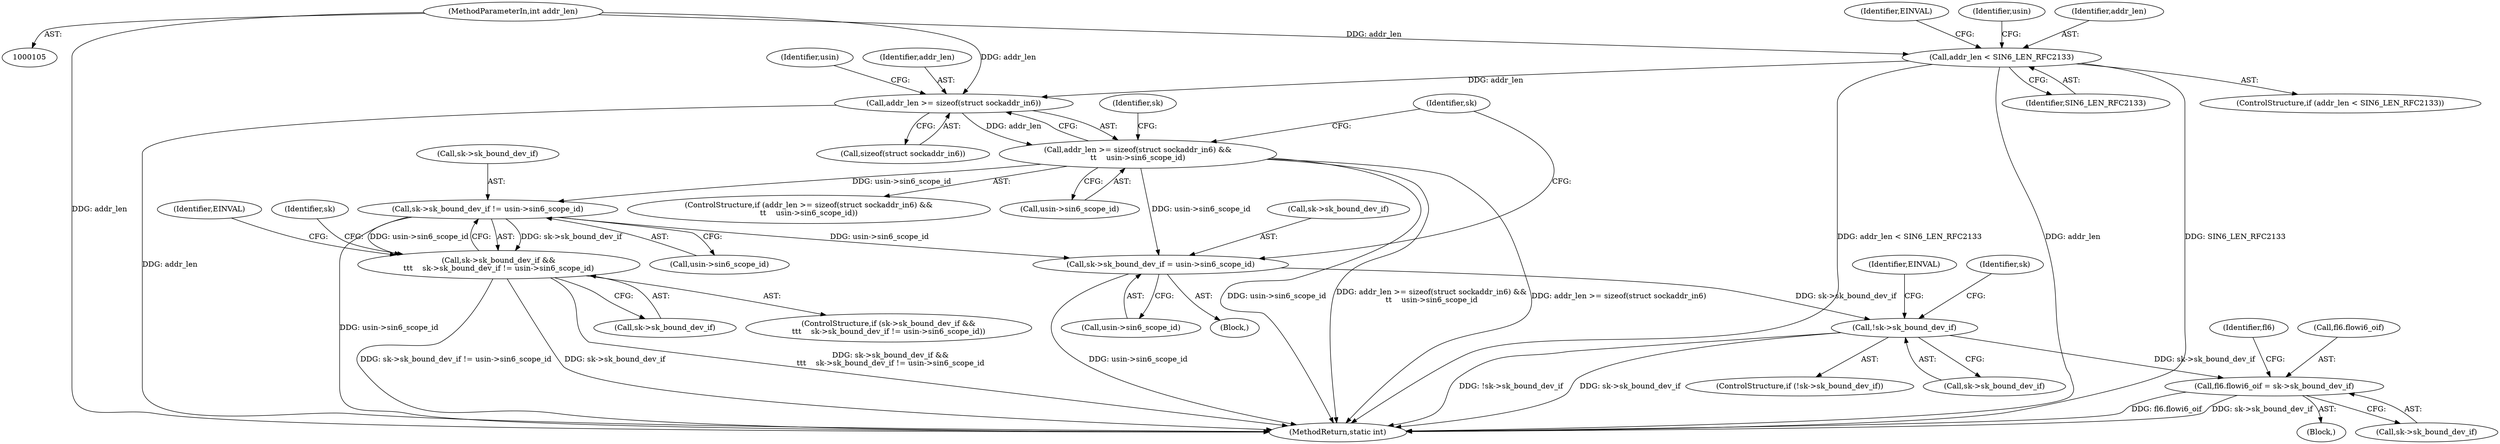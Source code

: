 digraph "0_linux_45f6fad84cc305103b28d73482b344d7f5b76f39@API" {
"1000251" [label="(Call,addr_len >= sizeof(struct sockaddr_in6))"];
"1000152" [label="(Call,addr_len < SIN6_LEN_RFC2133)"];
"1000108" [label="(MethodParameterIn,int addr_len)"];
"1000250" [label="(Call,addr_len >= sizeof(struct sockaddr_in6) &&\n\t\t    usin->sin6_scope_id)"];
"1000264" [label="(Call,sk->sk_bound_dev_if != usin->sin6_scope_id)"];
"1000260" [label="(Call,sk->sk_bound_dev_if &&\n\t\t\t    sk->sk_bound_dev_if != usin->sin6_scope_id)"];
"1000274" [label="(Call,sk->sk_bound_dev_if = usin->sin6_scope_id)"];
"1000282" [label="(Call,!sk->sk_bound_dev_if)"];
"1000435" [label="(Call,fl6.flowi6_oif = sk->sk_bound_dev_if)"];
"1000108" [label="(MethodParameterIn,int addr_len)"];
"1000249" [label="(ControlStructure,if (addr_len >= sizeof(struct sockaddr_in6) &&\n\t\t    usin->sin6_scope_id))"];
"1000268" [label="(Call,usin->sin6_scope_id)"];
"1000265" [label="(Call,sk->sk_bound_dev_if)"];
"1000109" [label="(Block,)"];
"1000274" [label="(Call,sk->sk_bound_dev_if = usin->sin6_scope_id)"];
"1000283" [label="(Call,sk->sk_bound_dev_if)"];
"1000439" [label="(Call,sk->sk_bound_dev_if)"];
"1000291" [label="(Identifier,sk)"];
"1000151" [label="(ControlStructure,if (addr_len < SIN6_LEN_RFC2133))"];
"1000157" [label="(Identifier,EINVAL)"];
"1000278" [label="(Call,usin->sin6_scope_id)"];
"1000264" [label="(Call,sk->sk_bound_dev_if != usin->sin6_scope_id)"];
"1000288" [label="(Identifier,EINVAL)"];
"1000251" [label="(Call,addr_len >= sizeof(struct sockaddr_in6))"];
"1000435" [label="(Call,fl6.flowi6_oif = sk->sk_bound_dev_if)"];
"1000275" [label="(Call,sk->sk_bound_dev_if)"];
"1000253" [label="(Call,sizeof(struct sockaddr_in6))"];
"1000256" [label="(Identifier,usin)"];
"1000284" [label="(Identifier,sk)"];
"1000258" [label="(Block,)"];
"1000255" [label="(Call,usin->sin6_scope_id)"];
"1000276" [label="(Identifier,sk)"];
"1000260" [label="(Call,sk->sk_bound_dev_if &&\n\t\t\t    sk->sk_bound_dev_if != usin->sin6_scope_id)"];
"1000262" [label="(Identifier,sk)"];
"1000152" [label="(Call,addr_len < SIN6_LEN_RFC2133)"];
"1000281" [label="(ControlStructure,if (!sk->sk_bound_dev_if))"];
"1000282" [label="(Call,!sk->sk_bound_dev_if)"];
"1000259" [label="(ControlStructure,if (sk->sk_bound_dev_if &&\n\t\t\t    sk->sk_bound_dev_if != usin->sin6_scope_id))"];
"1000161" [label="(Identifier,usin)"];
"1000273" [label="(Identifier,EINVAL)"];
"1000261" [label="(Call,sk->sk_bound_dev_if)"];
"1000252" [label="(Identifier,addr_len)"];
"1000444" [label="(Identifier,fl6)"];
"1000250" [label="(Call,addr_len >= sizeof(struct sockaddr_in6) &&\n\t\t    usin->sin6_scope_id)"];
"1000154" [label="(Identifier,SIN6_LEN_RFC2133)"];
"1000436" [label="(Call,fl6.flowi6_oif)"];
"1000153" [label="(Identifier,addr_len)"];
"1000614" [label="(MethodReturn,static int)"];
"1000251" -> "1000250"  [label="AST: "];
"1000251" -> "1000253"  [label="CFG: "];
"1000252" -> "1000251"  [label="AST: "];
"1000253" -> "1000251"  [label="AST: "];
"1000256" -> "1000251"  [label="CFG: "];
"1000250" -> "1000251"  [label="CFG: "];
"1000251" -> "1000614"  [label="DDG: addr_len"];
"1000251" -> "1000250"  [label="DDG: addr_len"];
"1000152" -> "1000251"  [label="DDG: addr_len"];
"1000108" -> "1000251"  [label="DDG: addr_len"];
"1000152" -> "1000151"  [label="AST: "];
"1000152" -> "1000154"  [label="CFG: "];
"1000153" -> "1000152"  [label="AST: "];
"1000154" -> "1000152"  [label="AST: "];
"1000157" -> "1000152"  [label="CFG: "];
"1000161" -> "1000152"  [label="CFG: "];
"1000152" -> "1000614"  [label="DDG: addr_len < SIN6_LEN_RFC2133"];
"1000152" -> "1000614"  [label="DDG: addr_len"];
"1000152" -> "1000614"  [label="DDG: SIN6_LEN_RFC2133"];
"1000108" -> "1000152"  [label="DDG: addr_len"];
"1000108" -> "1000105"  [label="AST: "];
"1000108" -> "1000614"  [label="DDG: addr_len"];
"1000250" -> "1000249"  [label="AST: "];
"1000250" -> "1000255"  [label="CFG: "];
"1000255" -> "1000250"  [label="AST: "];
"1000262" -> "1000250"  [label="CFG: "];
"1000284" -> "1000250"  [label="CFG: "];
"1000250" -> "1000614"  [label="DDG: addr_len >= sizeof(struct sockaddr_in6)"];
"1000250" -> "1000614"  [label="DDG: usin->sin6_scope_id"];
"1000250" -> "1000614"  [label="DDG: addr_len >= sizeof(struct sockaddr_in6) &&\n\t\t    usin->sin6_scope_id"];
"1000250" -> "1000264"  [label="DDG: usin->sin6_scope_id"];
"1000250" -> "1000274"  [label="DDG: usin->sin6_scope_id"];
"1000264" -> "1000260"  [label="AST: "];
"1000264" -> "1000268"  [label="CFG: "];
"1000265" -> "1000264"  [label="AST: "];
"1000268" -> "1000264"  [label="AST: "];
"1000260" -> "1000264"  [label="CFG: "];
"1000264" -> "1000614"  [label="DDG: usin->sin6_scope_id"];
"1000264" -> "1000260"  [label="DDG: sk->sk_bound_dev_if"];
"1000264" -> "1000260"  [label="DDG: usin->sin6_scope_id"];
"1000264" -> "1000274"  [label="DDG: usin->sin6_scope_id"];
"1000260" -> "1000259"  [label="AST: "];
"1000260" -> "1000261"  [label="CFG: "];
"1000261" -> "1000260"  [label="AST: "];
"1000273" -> "1000260"  [label="CFG: "];
"1000276" -> "1000260"  [label="CFG: "];
"1000260" -> "1000614"  [label="DDG: sk->sk_bound_dev_if &&\n\t\t\t    sk->sk_bound_dev_if != usin->sin6_scope_id"];
"1000260" -> "1000614"  [label="DDG: sk->sk_bound_dev_if != usin->sin6_scope_id"];
"1000260" -> "1000614"  [label="DDG: sk->sk_bound_dev_if"];
"1000274" -> "1000258"  [label="AST: "];
"1000274" -> "1000278"  [label="CFG: "];
"1000275" -> "1000274"  [label="AST: "];
"1000278" -> "1000274"  [label="AST: "];
"1000284" -> "1000274"  [label="CFG: "];
"1000274" -> "1000614"  [label="DDG: usin->sin6_scope_id"];
"1000274" -> "1000282"  [label="DDG: sk->sk_bound_dev_if"];
"1000282" -> "1000281"  [label="AST: "];
"1000282" -> "1000283"  [label="CFG: "];
"1000283" -> "1000282"  [label="AST: "];
"1000288" -> "1000282"  [label="CFG: "];
"1000291" -> "1000282"  [label="CFG: "];
"1000282" -> "1000614"  [label="DDG: !sk->sk_bound_dev_if"];
"1000282" -> "1000614"  [label="DDG: sk->sk_bound_dev_if"];
"1000282" -> "1000435"  [label="DDG: sk->sk_bound_dev_if"];
"1000435" -> "1000109"  [label="AST: "];
"1000435" -> "1000439"  [label="CFG: "];
"1000436" -> "1000435"  [label="AST: "];
"1000439" -> "1000435"  [label="AST: "];
"1000444" -> "1000435"  [label="CFG: "];
"1000435" -> "1000614"  [label="DDG: fl6.flowi6_oif"];
"1000435" -> "1000614"  [label="DDG: sk->sk_bound_dev_if"];
}

